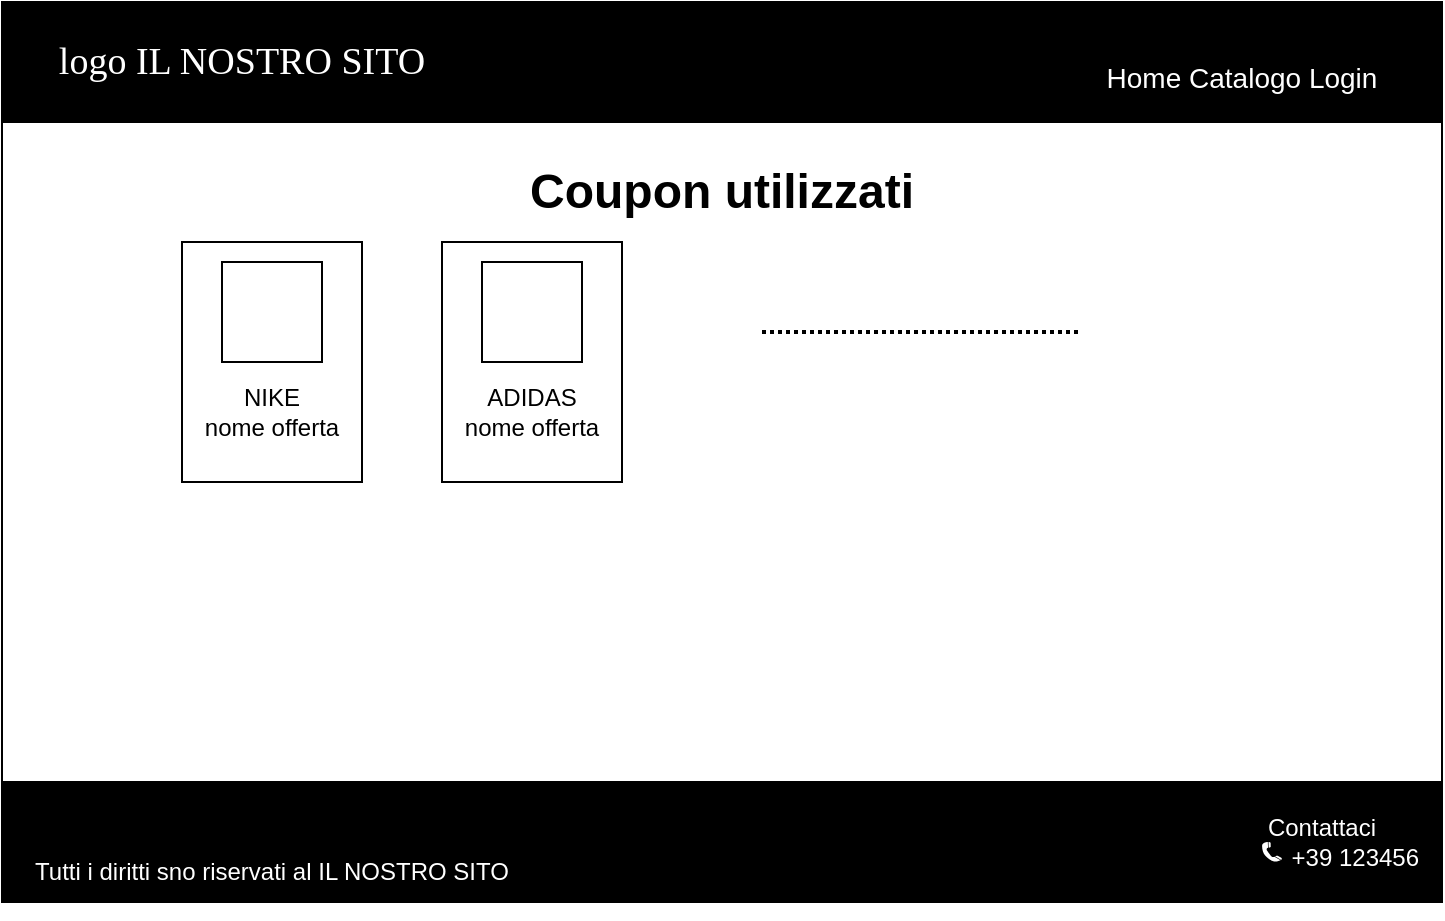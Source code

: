 <mxfile version="21.2.2" type="onedrive">
  <diagram name="Pagina-1" id="2AEJ7RwiLtGEjEzRK3uE">
    <mxGraphModel grid="1" page="1" gridSize="10" guides="1" tooltips="1" connect="1" arrows="1" fold="1" pageScale="1" pageWidth="827" pageHeight="1169" math="0" shadow="0">
      <root>
        <mxCell id="0" />
        <mxCell id="1" parent="0" />
        <mxCell id="wV7gt9_4p3TEbD4Ag00--1" value="" style="rounded=0;whiteSpace=wrap;html=1;" vertex="1" parent="1">
          <mxGeometry x="40" y="680" width="720" height="450" as="geometry" />
        </mxCell>
        <mxCell id="wV7gt9_4p3TEbD4Ag00--2" value="" style="rounded=0;whiteSpace=wrap;html=1;fillColor=#000000;" vertex="1" parent="1">
          <mxGeometry x="40" y="680" width="720" height="60" as="geometry" />
        </mxCell>
        <mxCell id="wV7gt9_4p3TEbD4Ag00--3" value="logo IL NOSTRO SITO" style="text;html=1;strokeColor=none;fillColor=none;align=center;verticalAlign=middle;whiteSpace=wrap;rounded=0;fontColor=#FFFFFF;fontSize=19;fontStyle=0;fontFamily=Verdana;" vertex="1" parent="1">
          <mxGeometry x="50" y="687.5" width="220" height="45" as="geometry" />
        </mxCell>
        <mxCell id="wV7gt9_4p3TEbD4Ag00--4" value="Home Catalogo Login" style="text;html=1;strokeColor=none;fillColor=none;align=center;verticalAlign=middle;whiteSpace=wrap;rounded=0;fontColor=#FFFFFF;fontSize=14;" vertex="1" parent="1">
          <mxGeometry x="570" y="702.5" width="180" height="30" as="geometry" />
        </mxCell>
        <mxCell id="wV7gt9_4p3TEbD4Ag00--5" value="&#xa;&#xa;&#xa;" style="rounded=0;whiteSpace=wrap;html=1;fillColor=#000000;" vertex="1" parent="1">
          <mxGeometry x="40" y="1070" width="720" height="60" as="geometry" />
        </mxCell>
        <mxCell id="wV7gt9_4p3TEbD4Ag00--6" value="Tutti i diritti sno riservati al IL NOSTRO SITO" style="text;html=1;strokeColor=none;fillColor=none;align=center;verticalAlign=middle;whiteSpace=wrap;rounded=0;fontColor=#FFFFFF;" vertex="1" parent="1">
          <mxGeometry x="40" y="1100" width="270" height="30" as="geometry" />
        </mxCell>
        <mxCell id="wV7gt9_4p3TEbD4Ag00--7" value="Contattaci&lt;br&gt;&amp;nbsp; &amp;nbsp; &amp;nbsp; &amp;nbsp; &amp;nbsp; +39 123456" style="text;html=1;strokeColor=none;fillColor=none;align=center;verticalAlign=middle;whiteSpace=wrap;rounded=0;fontColor=#FFFFFF;" vertex="1" parent="1">
          <mxGeometry x="650" y="1070" width="100" height="60" as="geometry" />
        </mxCell>
        <mxCell id="wV7gt9_4p3TEbD4Ag00--8" value="" style="shape=mxgraph.signs.tech.telephone_3;html=1;pointerEvents=1;fillColor=#FFFFFF;strokeColor=none;verticalLabelPosition=bottom;verticalAlign=top;align=center;sketch=0;fontColor=#FFFFFF;" vertex="1" parent="1">
          <mxGeometry x="670" y="1100" width="10" height="10" as="geometry" />
        </mxCell>
        <mxCell id="wV7gt9_4p3TEbD4Ag00--9" style="edgeStyle=orthogonalEdgeStyle;rounded=0;orthogonalLoop=1;jettySize=auto;html=1;exitX=0.5;exitY=1;exitDx=0;exitDy=0;" edge="1" parent="1" source="wV7gt9_4p3TEbD4Ag00--1" target="wV7gt9_4p3TEbD4Ag00--1">
          <mxGeometry relative="1" as="geometry" />
        </mxCell>
        <mxCell id="wV7gt9_4p3TEbD4Ag00--10" value="Coupon utilizzati" style="text;html=1;strokeColor=none;fillColor=none;align=center;verticalAlign=middle;whiteSpace=wrap;rounded=0;fontSize=24;fontStyle=1" vertex="1" parent="1">
          <mxGeometry x="250" y="760" width="300" height="30" as="geometry" />
        </mxCell>
        <mxCell id="wV7gt9_4p3TEbD4Ag00--24" value="" style="rounded=0;whiteSpace=wrap;html=1;" vertex="1" parent="1">
          <mxGeometry x="130" y="800" width="90" height="120" as="geometry" />
        </mxCell>
        <mxCell id="wV7gt9_4p3TEbD4Ag00--26" value="" style="whiteSpace=wrap;html=1;aspect=fixed;" vertex="1" parent="1">
          <mxGeometry x="150" y="810" width="50" height="50" as="geometry" />
        </mxCell>
        <mxCell id="wV7gt9_4p3TEbD4Ag00--27" value="NIKE&lt;br&gt;nome offerta" style="text;html=1;strokeColor=none;fillColor=none;align=center;verticalAlign=middle;whiteSpace=wrap;rounded=0;" vertex="1" parent="1">
          <mxGeometry x="140" y="870" width="70" height="30" as="geometry" />
        </mxCell>
        <mxCell id="wV7gt9_4p3TEbD4Ag00--28" value="" style="rounded=0;whiteSpace=wrap;html=1;" vertex="1" parent="1">
          <mxGeometry x="260" y="800" width="90" height="120" as="geometry" />
        </mxCell>
        <mxCell id="wV7gt9_4p3TEbD4Ag00--30" value="" style="whiteSpace=wrap;html=1;aspect=fixed;" vertex="1" parent="1">
          <mxGeometry x="280" y="810" width="50" height="50" as="geometry" />
        </mxCell>
        <mxCell id="wV7gt9_4p3TEbD4Ag00--31" value="ADIDAS&lt;br&gt;nome offerta" style="text;html=1;strokeColor=none;fillColor=none;align=center;verticalAlign=middle;whiteSpace=wrap;rounded=0;" vertex="1" parent="1">
          <mxGeometry x="270" y="870" width="70" height="30" as="geometry" />
        </mxCell>
        <mxCell id="wV7gt9_4p3TEbD4Ag00--32" value="" style="line;strokeWidth=2;html=1;perimeter=backbonePerimeter;points=[];outlineConnect=0;dashed=1;dashPattern=1 1;" vertex="1" parent="1">
          <mxGeometry x="420" y="840" width="160" height="10" as="geometry" />
        </mxCell>
      </root>
    </mxGraphModel>
  </diagram>
</mxfile>
